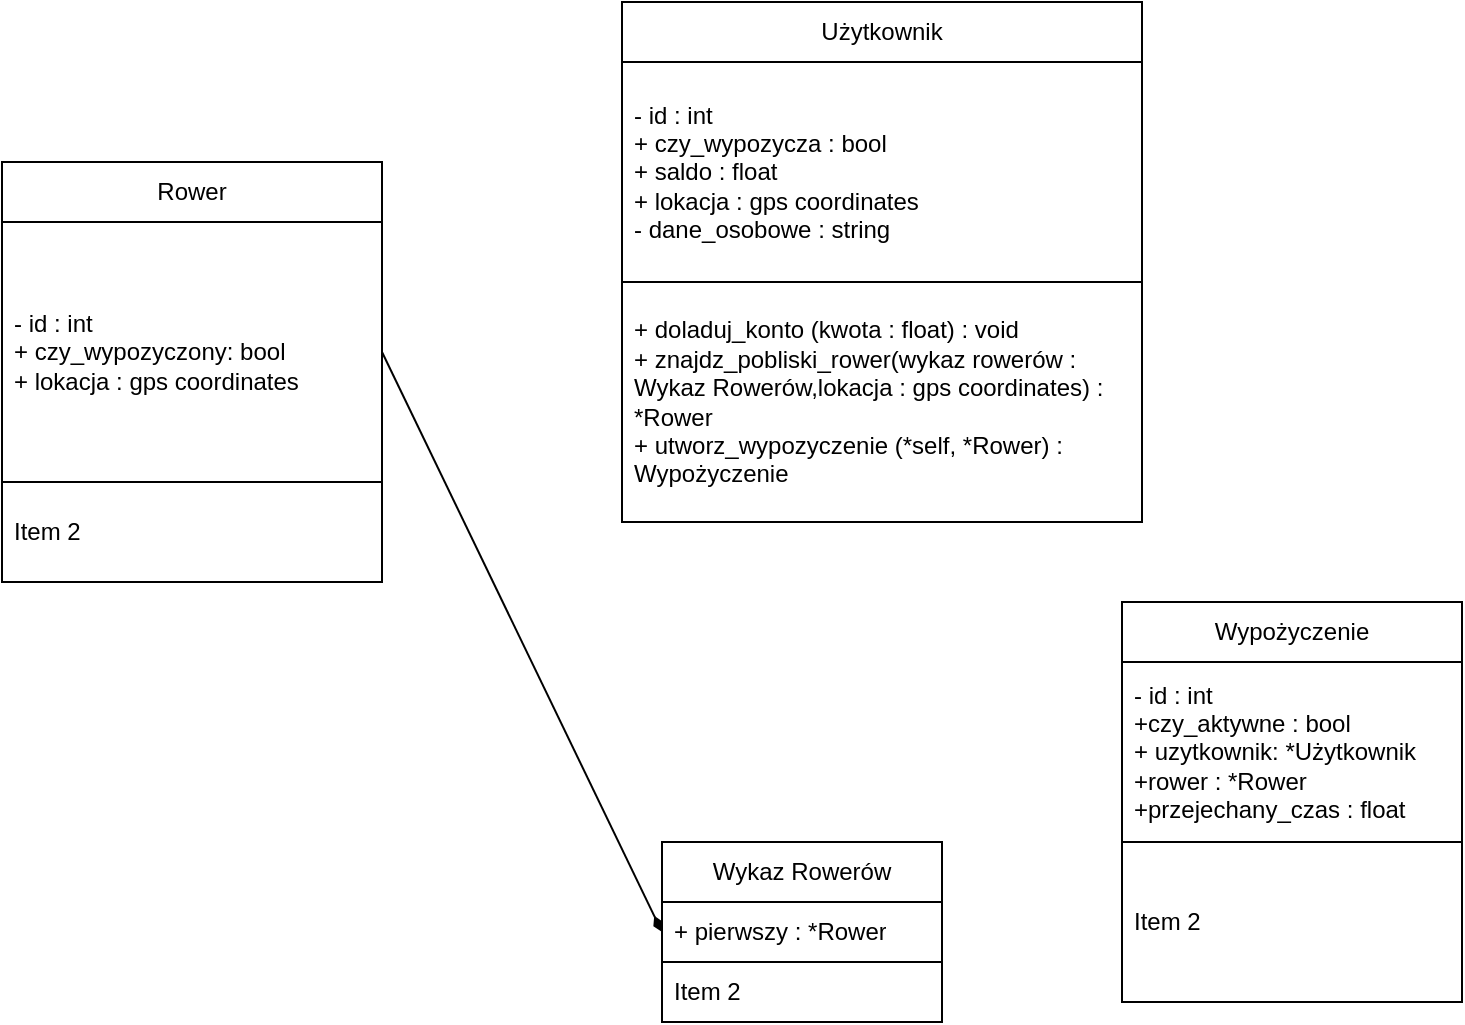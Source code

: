 <mxfile version="26.0.6">
  <diagram name="Page-1" id="j9KVeVCPFOLyzlObmtzI">
    <mxGraphModel dx="1050" dy="575" grid="1" gridSize="10" guides="1" tooltips="1" connect="1" arrows="1" fold="1" page="1" pageScale="1" pageWidth="827" pageHeight="1169" math="0" shadow="0">
      <root>
        <mxCell id="0" />
        <mxCell id="1" parent="0" />
        <mxCell id="7EhgKqNySJQiXrnXWurI-1" value="Użytkownik" style="swimlane;fontStyle=0;childLayout=stackLayout;horizontal=1;startSize=30;horizontalStack=0;resizeParent=1;resizeParentMax=0;resizeLast=0;collapsible=1;marginBottom=0;whiteSpace=wrap;html=1;" vertex="1" parent="1">
          <mxGeometry x="390" y="10" width="260" height="260" as="geometry" />
        </mxCell>
        <mxCell id="7EhgKqNySJQiXrnXWurI-2" value="&lt;div&gt;- id : int&lt;/div&gt;&lt;div&gt;+ czy_wypozycza : bool&lt;br&gt;&lt;/div&gt;&lt;div&gt;+ saldo : float&lt;/div&gt;&lt;div&gt;+ lokacja : gps coordinates&lt;/div&gt;&lt;div&gt;- dane_osobowe : string&lt;br&gt;&lt;/div&gt;" style="text;strokeColor=none;fillColor=none;align=left;verticalAlign=middle;spacingLeft=4;spacingRight=4;overflow=hidden;points=[[0,0.5],[1,0.5]];portConstraint=eastwest;rotatable=0;whiteSpace=wrap;html=1;" vertex="1" parent="7EhgKqNySJQiXrnXWurI-1">
          <mxGeometry y="30" width="260" height="110" as="geometry" />
        </mxCell>
        <mxCell id="7EhgKqNySJQiXrnXWurI-3" value="&lt;div&gt;+ doladuj_konto (kwota : float) : void&lt;br&gt;+ znajdz_pobliski_rower(wykaz rowerów : Wykaz Rowerów,lokacja : gps coordinates) : *Rower&lt;br&gt;+ utworz_wypozyczenie (*self, *Rower) : Wypożyczenie&lt;br&gt;&lt;/div&gt;" style="text;strokeColor=default;fillColor=none;align=left;verticalAlign=middle;spacingLeft=4;spacingRight=4;overflow=hidden;points=[[0,0.5],[1,0.5]];portConstraint=eastwest;rotatable=0;whiteSpace=wrap;html=1;" vertex="1" parent="7EhgKqNySJQiXrnXWurI-1">
          <mxGeometry y="140" width="260" height="120" as="geometry" />
        </mxCell>
        <mxCell id="7EhgKqNySJQiXrnXWurI-5" value="Rower" style="swimlane;fontStyle=0;childLayout=stackLayout;horizontal=1;startSize=30;horizontalStack=0;resizeParent=1;resizeParentMax=0;resizeLast=0;collapsible=1;marginBottom=0;whiteSpace=wrap;html=1;" vertex="1" parent="1">
          <mxGeometry x="80" y="90" width="190" height="210" as="geometry" />
        </mxCell>
        <mxCell id="7EhgKqNySJQiXrnXWurI-6" value="- id : int&lt;br&gt;+ czy_wypozyczony: bool&lt;br&gt;+ lokacja : gps coordinates" style="text;strokeColor=none;fillColor=none;align=left;verticalAlign=middle;spacingLeft=4;spacingRight=4;overflow=hidden;points=[[0,0.5],[1,0.5]];portConstraint=eastwest;rotatable=0;whiteSpace=wrap;html=1;" vertex="1" parent="7EhgKqNySJQiXrnXWurI-5">
          <mxGeometry y="30" width="190" height="130" as="geometry" />
        </mxCell>
        <mxCell id="7EhgKqNySJQiXrnXWurI-7" value="Item 2" style="text;strokeColor=default;fillColor=none;align=left;verticalAlign=middle;spacingLeft=4;spacingRight=4;overflow=hidden;points=[[0,0.5],[1,0.5]];portConstraint=eastwest;rotatable=0;whiteSpace=wrap;html=1;" vertex="1" parent="7EhgKqNySJQiXrnXWurI-5">
          <mxGeometry y="160" width="190" height="50" as="geometry" />
        </mxCell>
        <mxCell id="7EhgKqNySJQiXrnXWurI-9" value="Wypożyczenie" style="swimlane;fontStyle=0;childLayout=stackLayout;horizontal=1;startSize=30;horizontalStack=0;resizeParent=1;resizeParentMax=0;resizeLast=0;collapsible=1;marginBottom=0;whiteSpace=wrap;html=1;" vertex="1" parent="1">
          <mxGeometry x="640" y="310" width="170" height="200" as="geometry" />
        </mxCell>
        <mxCell id="7EhgKqNySJQiXrnXWurI-10" value="- id : int&lt;br&gt;+czy_aktywne : bool&lt;br&gt;+ uzytkownik: *Użytkownik&lt;br&gt;+rower : *Rower&lt;br&gt;+przejechany_czas : float" style="text;strokeColor=none;fillColor=none;align=left;verticalAlign=middle;spacingLeft=4;spacingRight=4;overflow=hidden;points=[[0,0.5],[1,0.5]];portConstraint=eastwest;rotatable=0;whiteSpace=wrap;html=1;" vertex="1" parent="7EhgKqNySJQiXrnXWurI-9">
          <mxGeometry y="30" width="170" height="90" as="geometry" />
        </mxCell>
        <mxCell id="7EhgKqNySJQiXrnXWurI-11" value="Item 2" style="text;strokeColor=default;fillColor=none;align=left;verticalAlign=middle;spacingLeft=4;spacingRight=4;overflow=hidden;points=[[0,0.5],[1,0.5]];portConstraint=eastwest;rotatable=0;whiteSpace=wrap;html=1;" vertex="1" parent="7EhgKqNySJQiXrnXWurI-9">
          <mxGeometry y="120" width="170" height="80" as="geometry" />
        </mxCell>
        <mxCell id="7EhgKqNySJQiXrnXWurI-13" value="Wykaz Rowerów" style="swimlane;fontStyle=0;childLayout=stackLayout;horizontal=1;startSize=30;horizontalStack=0;resizeParent=1;resizeParentMax=0;resizeLast=0;collapsible=1;marginBottom=0;whiteSpace=wrap;html=1;" vertex="1" parent="1">
          <mxGeometry x="410" y="430" width="140" height="90" as="geometry" />
        </mxCell>
        <mxCell id="7EhgKqNySJQiXrnXWurI-14" value="+ pierwszy : *Rower" style="text;strokeColor=none;fillColor=none;align=left;verticalAlign=middle;spacingLeft=4;spacingRight=4;overflow=hidden;points=[[0,0.5],[1,0.5]];portConstraint=eastwest;rotatable=0;whiteSpace=wrap;html=1;" vertex="1" parent="7EhgKqNySJQiXrnXWurI-13">
          <mxGeometry y="30" width="140" height="30" as="geometry" />
        </mxCell>
        <mxCell id="7EhgKqNySJQiXrnXWurI-15" value="Item 2" style="text;strokeColor=default;fillColor=none;align=left;verticalAlign=middle;spacingLeft=4;spacingRight=4;overflow=hidden;points=[[0,0.5],[1,0.5]];portConstraint=eastwest;rotatable=0;whiteSpace=wrap;html=1;" vertex="1" parent="7EhgKqNySJQiXrnXWurI-13">
          <mxGeometry y="60" width="140" height="30" as="geometry" />
        </mxCell>
        <mxCell id="7EhgKqNySJQiXrnXWurI-17" style="rounded=0;orthogonalLoop=1;jettySize=auto;html=1;exitX=1;exitY=0.5;exitDx=0;exitDy=0;entryX=0;entryY=0.5;entryDx=0;entryDy=0;endArrow=diamondThin;endFill=1;" edge="1" parent="1" source="7EhgKqNySJQiXrnXWurI-6" target="7EhgKqNySJQiXrnXWurI-13">
          <mxGeometry relative="1" as="geometry" />
        </mxCell>
      </root>
    </mxGraphModel>
  </diagram>
</mxfile>

